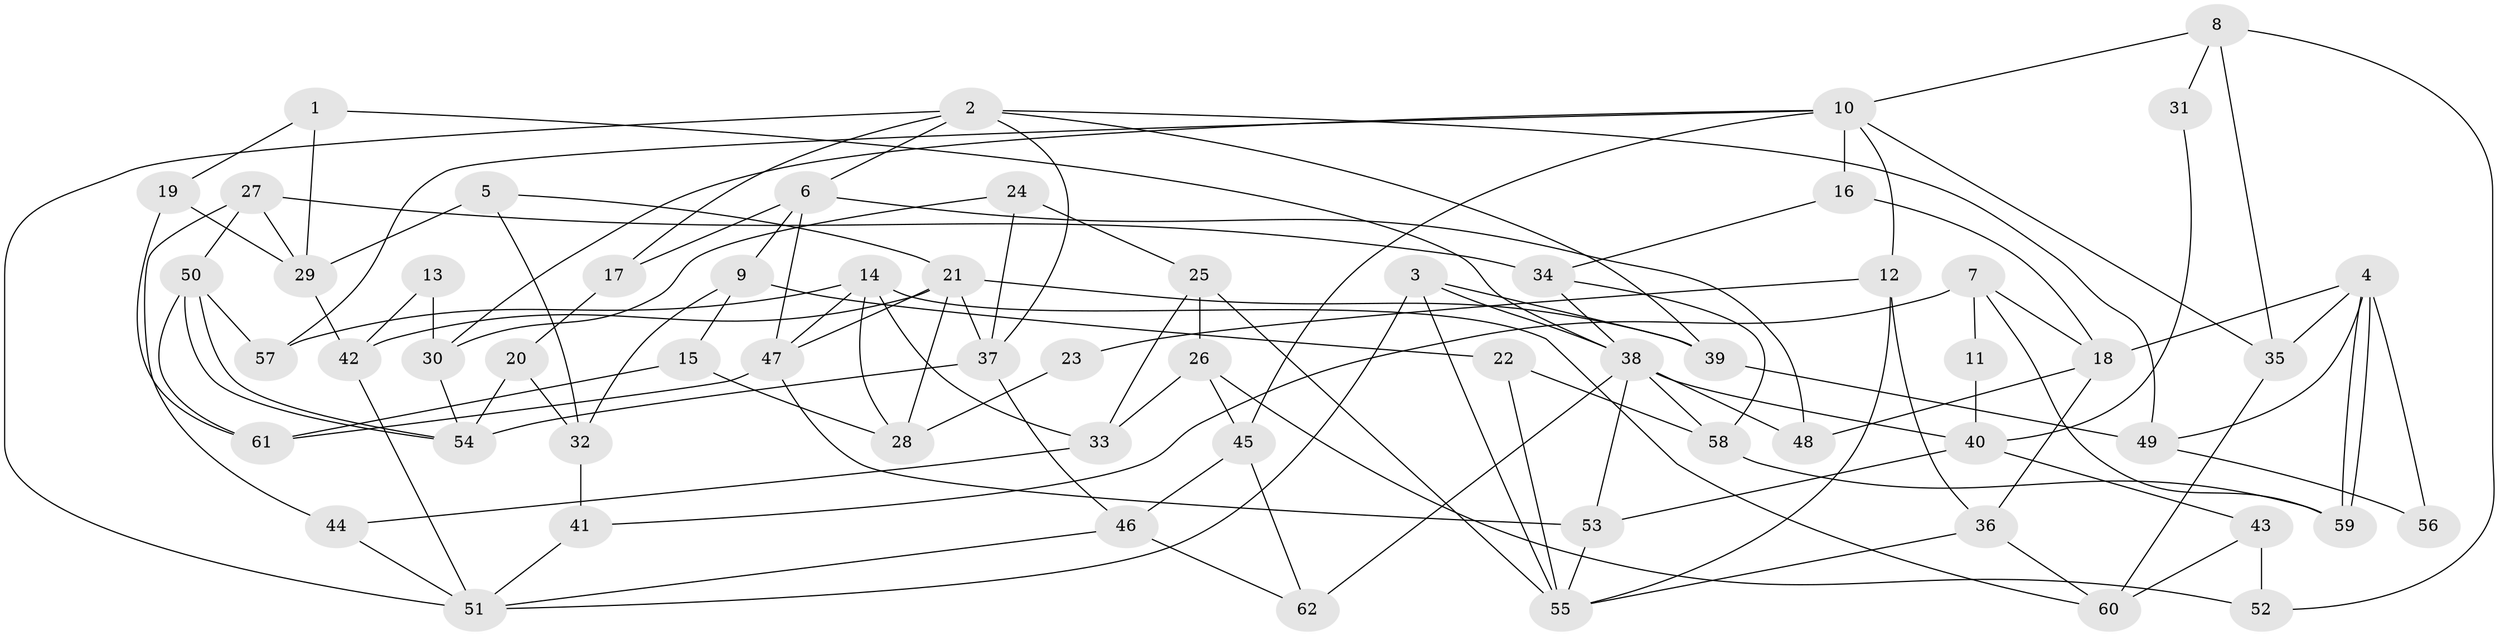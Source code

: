 // coarse degree distribution, {4: 0.2558139534883721, 2: 0.09302325581395349, 5: 0.23255813953488372, 9: 0.023255813953488372, 3: 0.2558139534883721, 6: 0.06976744186046512, 7: 0.046511627906976744, 8: 0.023255813953488372}
// Generated by graph-tools (version 1.1) at 2025/53/03/04/25 21:53:11]
// undirected, 62 vertices, 124 edges
graph export_dot {
graph [start="1"]
  node [color=gray90,style=filled];
  1;
  2;
  3;
  4;
  5;
  6;
  7;
  8;
  9;
  10;
  11;
  12;
  13;
  14;
  15;
  16;
  17;
  18;
  19;
  20;
  21;
  22;
  23;
  24;
  25;
  26;
  27;
  28;
  29;
  30;
  31;
  32;
  33;
  34;
  35;
  36;
  37;
  38;
  39;
  40;
  41;
  42;
  43;
  44;
  45;
  46;
  47;
  48;
  49;
  50;
  51;
  52;
  53;
  54;
  55;
  56;
  57;
  58;
  59;
  60;
  61;
  62;
  1 -- 19;
  1 -- 38;
  1 -- 29;
  2 -- 37;
  2 -- 51;
  2 -- 6;
  2 -- 17;
  2 -- 39;
  2 -- 49;
  3 -- 55;
  3 -- 38;
  3 -- 39;
  3 -- 51;
  4 -- 59;
  4 -- 59;
  4 -- 49;
  4 -- 18;
  4 -- 35;
  4 -- 56;
  5 -- 29;
  5 -- 21;
  5 -- 32;
  6 -- 9;
  6 -- 17;
  6 -- 47;
  6 -- 48;
  7 -- 41;
  7 -- 18;
  7 -- 11;
  7 -- 59;
  8 -- 52;
  8 -- 10;
  8 -- 31;
  8 -- 35;
  9 -- 22;
  9 -- 32;
  9 -- 15;
  10 -- 16;
  10 -- 35;
  10 -- 12;
  10 -- 30;
  10 -- 45;
  10 -- 57;
  11 -- 40;
  12 -- 55;
  12 -- 23;
  12 -- 36;
  13 -- 30;
  13 -- 42;
  14 -- 47;
  14 -- 57;
  14 -- 28;
  14 -- 33;
  14 -- 60;
  15 -- 28;
  15 -- 61;
  16 -- 34;
  16 -- 18;
  17 -- 20;
  18 -- 36;
  18 -- 48;
  19 -- 61;
  19 -- 29;
  20 -- 54;
  20 -- 32;
  21 -- 39;
  21 -- 37;
  21 -- 28;
  21 -- 42;
  21 -- 47;
  22 -- 58;
  22 -- 55;
  23 -- 28;
  24 -- 37;
  24 -- 25;
  24 -- 30;
  25 -- 55;
  25 -- 33;
  25 -- 26;
  26 -- 45;
  26 -- 33;
  26 -- 52;
  27 -- 50;
  27 -- 29;
  27 -- 34;
  27 -- 44;
  29 -- 42;
  30 -- 54;
  31 -- 40;
  32 -- 41;
  33 -- 44;
  34 -- 38;
  34 -- 58;
  35 -- 60;
  36 -- 60;
  36 -- 55;
  37 -- 54;
  37 -- 46;
  38 -- 48;
  38 -- 58;
  38 -- 40;
  38 -- 53;
  38 -- 62;
  39 -- 49;
  40 -- 53;
  40 -- 43;
  41 -- 51;
  42 -- 51;
  43 -- 60;
  43 -- 52;
  44 -- 51;
  45 -- 46;
  45 -- 62;
  46 -- 51;
  46 -- 62;
  47 -- 53;
  47 -- 61;
  49 -- 56;
  50 -- 61;
  50 -- 54;
  50 -- 54;
  50 -- 57;
  53 -- 55;
  58 -- 59;
}
